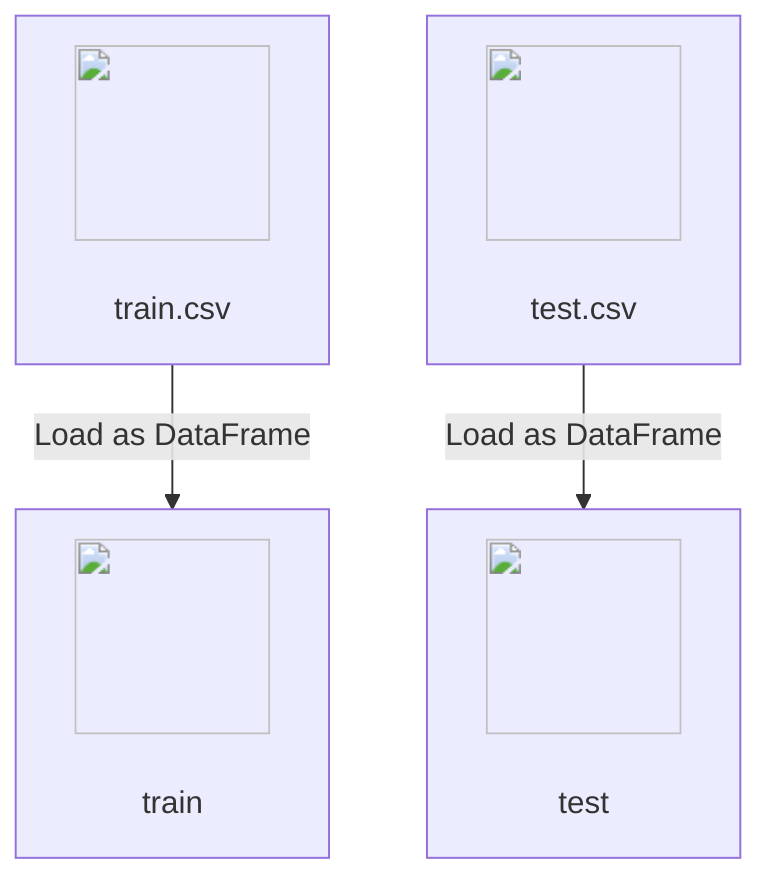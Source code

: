 flowchart TD
    A["<img src='icons/file.svg' width=100 height=100/> <br/> train.csv"] -->|"Load as DataFrame"| B["<img src='icons/table.svg' width=100 height=100/> <br/> train"]
    C["<img src='icons/file.svg' width=100 height=100/> <br/> test.csv"] -->|"Load as DataFrame"| D["<img src='icons/table.svg' width=100 height=100/> <br/> test"]